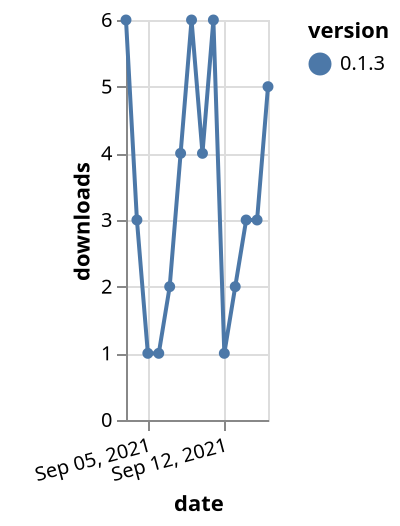 {"$schema": "https://vega.github.io/schema/vega-lite/v5.json", "description": "A simple bar chart with embedded data.", "data": {"values": [{"date": "2021-09-03", "total": 1258, "delta": 6, "version": "0.1.3"}, {"date": "2021-09-04", "total": 1261, "delta": 3, "version": "0.1.3"}, {"date": "2021-09-05", "total": 1262, "delta": 1, "version": "0.1.3"}, {"date": "2021-09-06", "total": 1263, "delta": 1, "version": "0.1.3"}, {"date": "2021-09-07", "total": 1265, "delta": 2, "version": "0.1.3"}, {"date": "2021-09-08", "total": 1269, "delta": 4, "version": "0.1.3"}, {"date": "2021-09-09", "total": 1275, "delta": 6, "version": "0.1.3"}, {"date": "2021-09-10", "total": 1279, "delta": 4, "version": "0.1.3"}, {"date": "2021-09-11", "total": 1285, "delta": 6, "version": "0.1.3"}, {"date": "2021-09-12", "total": 1286, "delta": 1, "version": "0.1.3"}, {"date": "2021-09-13", "total": 1288, "delta": 2, "version": "0.1.3"}, {"date": "2021-09-14", "total": 1291, "delta": 3, "version": "0.1.3"}, {"date": "2021-09-15", "total": 1294, "delta": 3, "version": "0.1.3"}, {"date": "2021-09-16", "total": 1299, "delta": 5, "version": "0.1.3"}]}, "width": "container", "mark": {"type": "line", "point": {"filled": true}}, "encoding": {"x": {"field": "date", "type": "temporal", "timeUnit": "yearmonthdate", "title": "date", "axis": {"labelAngle": -15}}, "y": {"field": "delta", "type": "quantitative", "title": "downloads"}, "color": {"field": "version", "type": "nominal"}, "tooltip": {"field": "delta"}}}